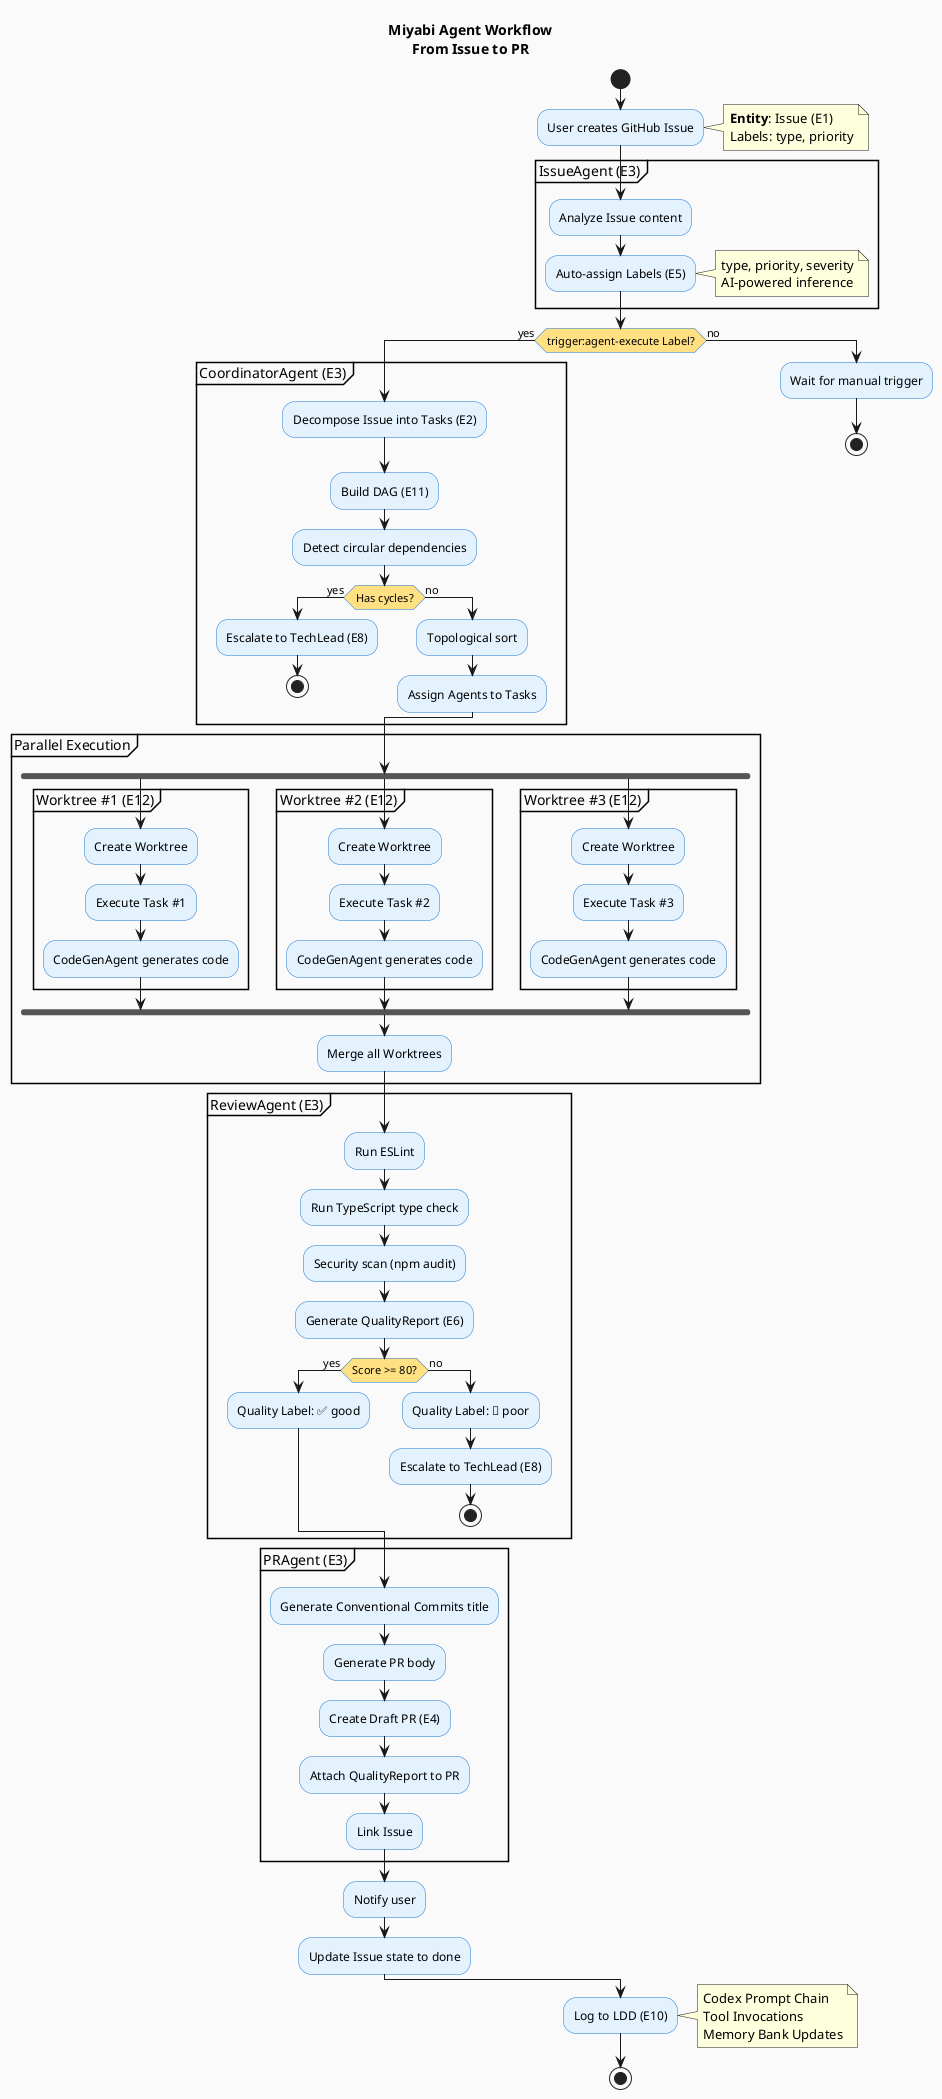 @startuml Miyabi Agent Workflow

!define AGENT_COLOR #FFF3E0
!define STATE_COLOR #E8F5E9
!define ACTION_COLOR #E3F2FD

skinparam backgroundColor #FAFAFA
skinparam shadowing false
skinparam activity {
    BackgroundColor ACTION_COLOR
    BorderColor #1976D2
    DiamondBackgroundColor #FFE082
}

title Miyabi Agent Workflow\nFrom Issue to PR

start

:User creates GitHub Issue;
note right
  **Entity**: Issue (E1)
  Labels: type, priority
end note

partition "IssueAgent (E3)" {
    :Analyze Issue content;
    :Auto-assign Labels (E5);
    note right
      type, priority, severity
      AI-powered inference
    end note
}

if (trigger:agent-execute Label?) then (yes)
    partition "CoordinatorAgent (E3)" {
        :Decompose Issue into Tasks (E2);
        :Build DAG (E11);
        :Detect circular dependencies;

        if (Has cycles?) then (yes)
            :Escalate to TechLead (E8);
            stop
        else (no)
            :Topological sort;
            :Assign Agents to Tasks;
        endif
    }

    partition "Parallel Execution" {
        fork
            partition "Worktree #1 (E12)" {
                :Create Worktree;
                :Execute Task #1;
                :CodeGenAgent generates code;
            }
        fork again
            partition "Worktree #2 (E12)" {
                :Create Worktree;
                :Execute Task #2;
                :CodeGenAgent generates code;
            }
        fork again
            partition "Worktree #3 (E12)" {
                :Create Worktree;
                :Execute Task #3;
                :CodeGenAgent generates code;
            }
        end fork

        :Merge all Worktrees;
    }

    partition "ReviewAgent (E3)" {
        :Run ESLint;
        :Run TypeScript type check;
        :Security scan (npm audit);
        :Generate QualityReport (E6);

        if (Score >= 80?) then (yes)
            :Quality Label: ✅ good;
        else (no)
            :Quality Label: 🔴 poor;
            :Escalate to TechLead (E8);
            stop
        endif
    }

    partition "PRAgent (E3)" {
        :Generate Conventional Commits title;
        :Generate PR body;
        :Create Draft PR (E4);
        :Attach QualityReport to PR;
        :Link Issue;
    }

    :Notify user;
    :Update Issue state to done;

else (no)
    :Wait for manual trigger;
    stop
endif

:Log to LDD (E10);
note right
  Codex Prompt Chain
  Tool Invocations
  Memory Bank Updates
end note

stop

@enduml

